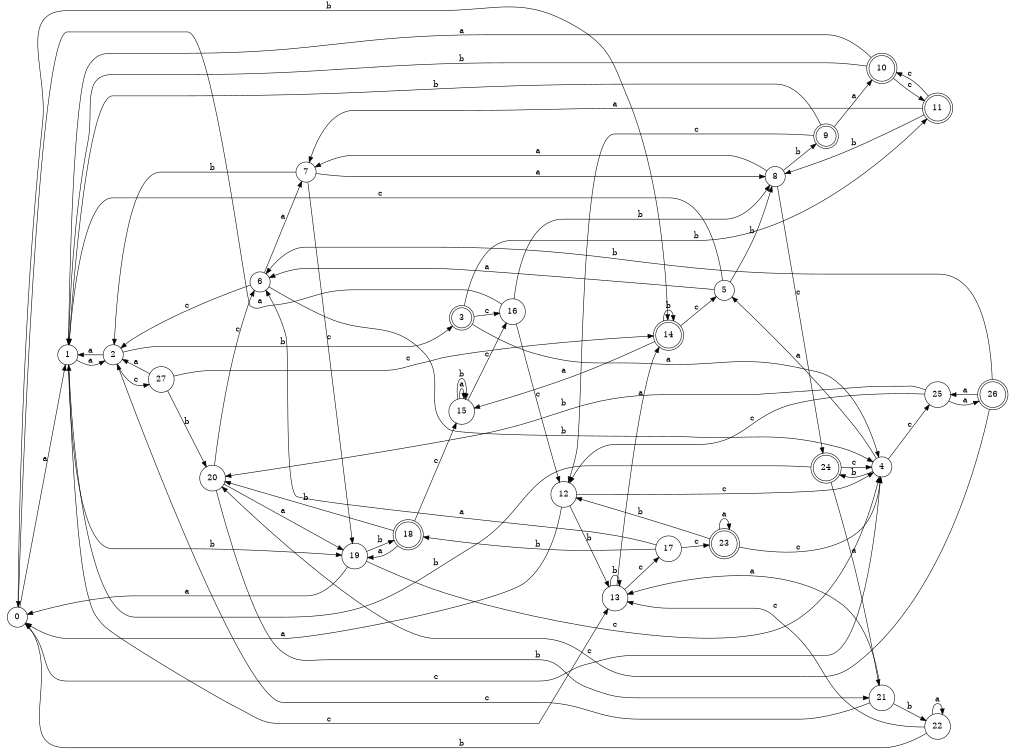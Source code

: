 digraph n23_2 {
__start0 [label="" shape="none"];

rankdir=LR;
size="8,5";

s0 [style="filled", color="black", fillcolor="white" shape="circle", label="0"];
s1 [style="filled", color="black", fillcolor="white" shape="circle", label="1"];
s2 [style="filled", color="black", fillcolor="white" shape="circle", label="2"];
s3 [style="rounded,filled", color="black", fillcolor="white" shape="doublecircle", label="3"];
s4 [style="filled", color="black", fillcolor="white" shape="circle", label="4"];
s5 [style="filled", color="black", fillcolor="white" shape="circle", label="5"];
s6 [style="filled", color="black", fillcolor="white" shape="circle", label="6"];
s7 [style="filled", color="black", fillcolor="white" shape="circle", label="7"];
s8 [style="filled", color="black", fillcolor="white" shape="circle", label="8"];
s9 [style="rounded,filled", color="black", fillcolor="white" shape="doublecircle", label="9"];
s10 [style="rounded,filled", color="black", fillcolor="white" shape="doublecircle", label="10"];
s11 [style="rounded,filled", color="black", fillcolor="white" shape="doublecircle", label="11"];
s12 [style="filled", color="black", fillcolor="white" shape="circle", label="12"];
s13 [style="filled", color="black", fillcolor="white" shape="circle", label="13"];
s14 [style="rounded,filled", color="black", fillcolor="white" shape="doublecircle", label="14"];
s15 [style="filled", color="black", fillcolor="white" shape="circle", label="15"];
s16 [style="filled", color="black", fillcolor="white" shape="circle", label="16"];
s17 [style="filled", color="black", fillcolor="white" shape="circle", label="17"];
s18 [style="rounded,filled", color="black", fillcolor="white" shape="doublecircle", label="18"];
s19 [style="filled", color="black", fillcolor="white" shape="circle", label="19"];
s20 [style="filled", color="black", fillcolor="white" shape="circle", label="20"];
s21 [style="filled", color="black", fillcolor="white" shape="circle", label="21"];
s22 [style="filled", color="black", fillcolor="white" shape="circle", label="22"];
s23 [style="rounded,filled", color="black", fillcolor="white" shape="doublecircle", label="23"];
s24 [style="rounded,filled", color="black", fillcolor="white" shape="doublecircle", label="24"];
s25 [style="filled", color="black", fillcolor="white" shape="circle", label="25"];
s26 [style="rounded,filled", color="black", fillcolor="white" shape="doublecircle", label="26"];
s27 [style="filled", color="black", fillcolor="white" shape="circle", label="27"];
s0 -> s1 [label="a"];
s0 -> s14 [label="b"];
s0 -> s4 [label="c"];
s1 -> s2 [label="a"];
s1 -> s19 [label="b"];
s1 -> s13 [label="c"];
s2 -> s1 [label="a"];
s2 -> s3 [label="b"];
s2 -> s27 [label="c"];
s3 -> s4 [label="a"];
s3 -> s11 [label="b"];
s3 -> s16 [label="c"];
s4 -> s5 [label="a"];
s4 -> s24 [label="b"];
s4 -> s25 [label="c"];
s5 -> s6 [label="a"];
s5 -> s8 [label="b"];
s5 -> s1 [label="c"];
s6 -> s7 [label="a"];
s6 -> s4 [label="b"];
s6 -> s2 [label="c"];
s7 -> s8 [label="a"];
s7 -> s2 [label="b"];
s7 -> s19 [label="c"];
s8 -> s7 [label="a"];
s8 -> s9 [label="b"];
s8 -> s24 [label="c"];
s9 -> s10 [label="a"];
s9 -> s1 [label="b"];
s9 -> s12 [label="c"];
s10 -> s1 [label="a"];
s10 -> s1 [label="b"];
s10 -> s11 [label="c"];
s11 -> s7 [label="a"];
s11 -> s8 [label="b"];
s11 -> s10 [label="c"];
s12 -> s0 [label="a"];
s12 -> s13 [label="b"];
s12 -> s4 [label="c"];
s13 -> s14 [label="a"];
s13 -> s13 [label="b"];
s13 -> s17 [label="c"];
s14 -> s15 [label="a"];
s14 -> s14 [label="b"];
s14 -> s5 [label="c"];
s15 -> s15 [label="a"];
s15 -> s15 [label="b"];
s15 -> s16 [label="c"];
s16 -> s0 [label="a"];
s16 -> s8 [label="b"];
s16 -> s12 [label="c"];
s17 -> s6 [label="a"];
s17 -> s18 [label="b"];
s17 -> s23 [label="c"];
s18 -> s19 [label="a"];
s18 -> s20 [label="b"];
s18 -> s15 [label="c"];
s19 -> s0 [label="a"];
s19 -> s18 [label="b"];
s19 -> s4 [label="c"];
s20 -> s19 [label="a"];
s20 -> s21 [label="b"];
s20 -> s6 [label="c"];
s21 -> s13 [label="a"];
s21 -> s22 [label="b"];
s21 -> s2 [label="c"];
s22 -> s22 [label="a"];
s22 -> s0 [label="b"];
s22 -> s13 [label="c"];
s23 -> s23 [label="a"];
s23 -> s12 [label="b"];
s23 -> s4 [label="c"];
s24 -> s21 [label="a"];
s24 -> s1 [label="b"];
s24 -> s4 [label="c"];
s25 -> s26 [label="a"];
s25 -> s20 [label="b"];
s25 -> s12 [label="c"];
s26 -> s25 [label="a"];
s26 -> s6 [label="b"];
s26 -> s20 [label="c"];
s27 -> s2 [label="a"];
s27 -> s20 [label="b"];
s27 -> s14 [label="c"];

}